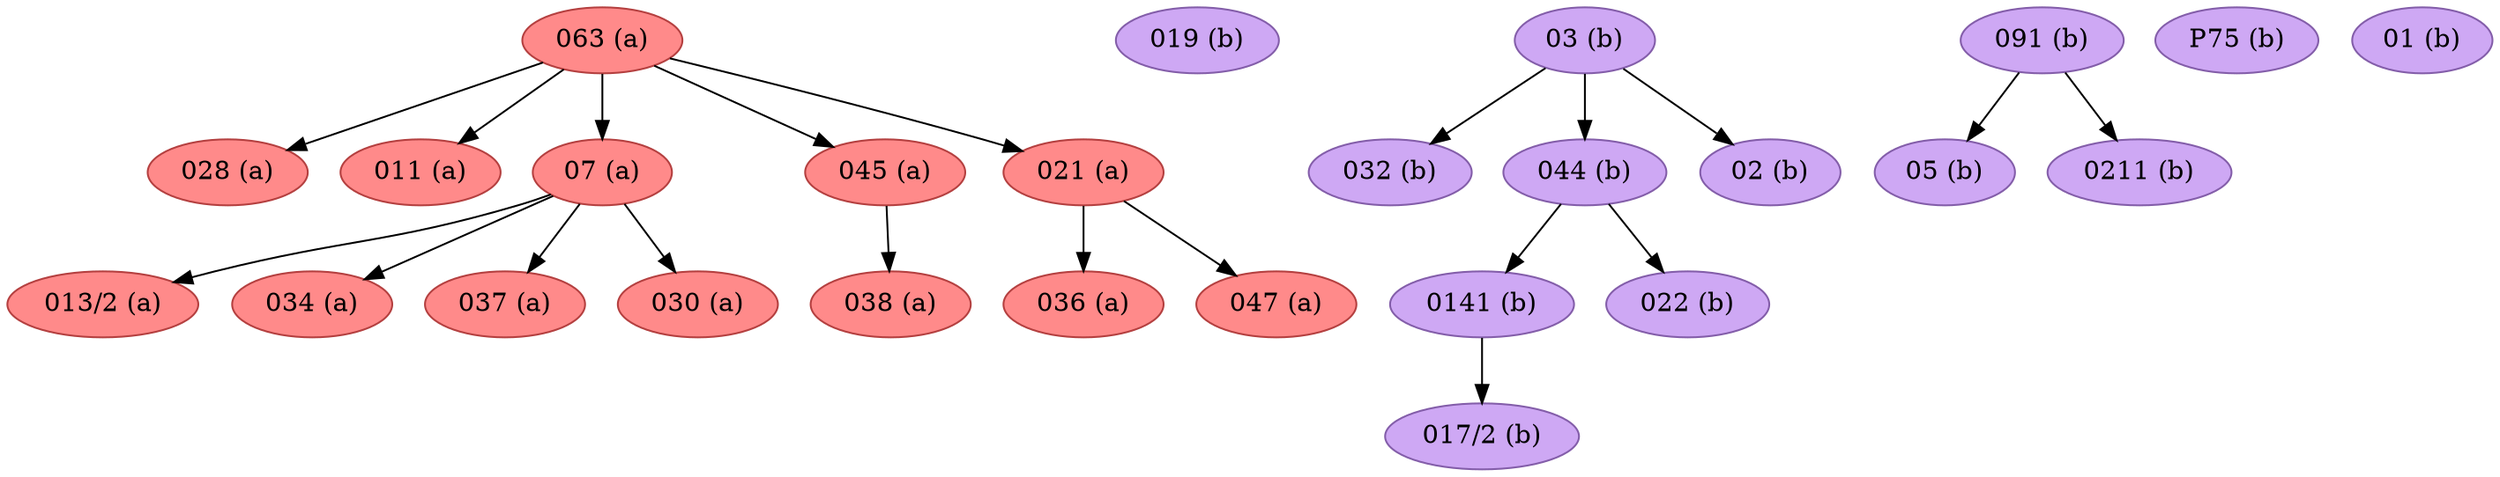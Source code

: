 strict digraph G {
"038 (a)" [fillcolor="#FF8A8A", color="#b43f3f", style=filled];
"019 (b)" [fillcolor="#CEA8F4", color="#835da9", style=filled];
"032 (b)" [fillcolor="#CEA8F4", color="#835da9", style=filled];
"063 (a)" [fillcolor="#FF8A8A", color="#b43f3f", style=filled];
"091 (b)" [fillcolor="#CEA8F4", color="#835da9", style=filled];
"05 (b)" [fillcolor="#CEA8F4", color="#835da9", style=filled];
"028 (a)" [fillcolor="#FF8A8A", color="#b43f3f", style=filled];
"044 (b)" [fillcolor="#CEA8F4", color="#835da9", style=filled];
"013/2 (a)" [fillcolor="#FF8A8A", color="#b43f3f", style=filled];
"0141 (b)" [fillcolor="#CEA8F4", color="#835da9", style=filled];
"03 (b)" [fillcolor="#CEA8F4", color="#835da9", style=filled];
"P75 (b)" [fillcolor="#CEA8F4", color="#835da9", style=filled];
"01 (b)" [fillcolor="#CEA8F4", color="#835da9", style=filled];
"034 (a)" [fillcolor="#FF8A8A", color="#b43f3f", style=filled];
"036 (a)" [fillcolor="#FF8A8A", color="#b43f3f", style=filled];
"011 (a)" [fillcolor="#FF8A8A", color="#b43f3f", style=filled];
"0211 (b)" [fillcolor="#CEA8F4", color="#835da9", style=filled];
"022 (b)" [fillcolor="#CEA8F4", color="#835da9", style=filled];
"02 (b)" [fillcolor="#CEA8F4", color="#835da9", style=filled];
"047 (a)" [fillcolor="#FF8A8A", color="#b43f3f", style=filled];
"07 (a)" [fillcolor="#FF8A8A", color="#b43f3f", style=filled];
"017/2 (b)" [fillcolor="#CEA8F4", color="#835da9", style=filled];
"045 (a)" [fillcolor="#FF8A8A", color="#b43f3f", style=filled];
"037 (a)" [fillcolor="#FF8A8A", color="#b43f3f", style=filled];
"030 (a)" [fillcolor="#FF8A8A", color="#b43f3f", style=filled];
"021 (a)" [fillcolor="#FF8A8A", color="#b43f3f", style=filled];
"063 (a)" -> "028 (a)";
"063 (a)" -> "07 (a)";
"063 (a)" -> "045 (a)";
"063 (a)" -> "011 (a)";
"063 (a)" -> "021 (a)";
"091 (b)" -> "05 (b)";
"091 (b)" -> "0211 (b)";
"044 (b)" -> "022 (b)";
"044 (b)" -> "0141 (b)";
"0141 (b)" -> "017/2 (b)";
"03 (b)" -> "044 (b)";
"03 (b)" -> "02 (b)";
"03 (b)" -> "032 (b)";
"07 (a)" -> "034 (a)";
"07 (a)" -> "037 (a)";
"07 (a)" -> "030 (a)";
"07 (a)" -> "013/2 (a)";
"045 (a)" -> "038 (a)";
"021 (a)" -> "036 (a)";
"021 (a)" -> "047 (a)";
}
